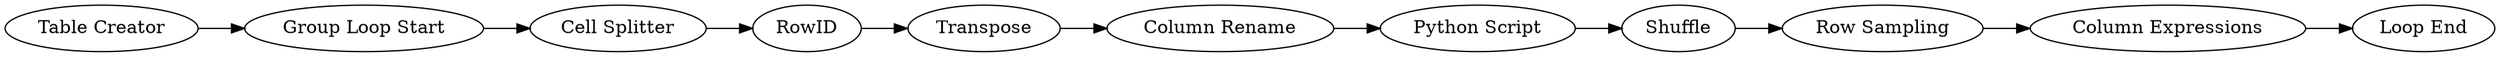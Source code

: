 digraph {
	1 [label="Table Creator"]
	2 [label="Python Script"]
	3 [label="Cell Splitter"]
	4 [label=Transpose]
	5 [label="Column Rename"]
	6 [label=Shuffle]
	7 [label="Row Sampling"]
	9 [label="Column Expressions"]
	10 [label="Group Loop Start"]
	11 [label="Loop End"]
	12 [label=RowID]
	1 -> 10
	2 -> 6
	3 -> 12
	4 -> 5
	5 -> 2
	6 -> 7
	7 -> 9
	9 -> 11
	10 -> 3
	12 -> 4
	rankdir=LR
}
